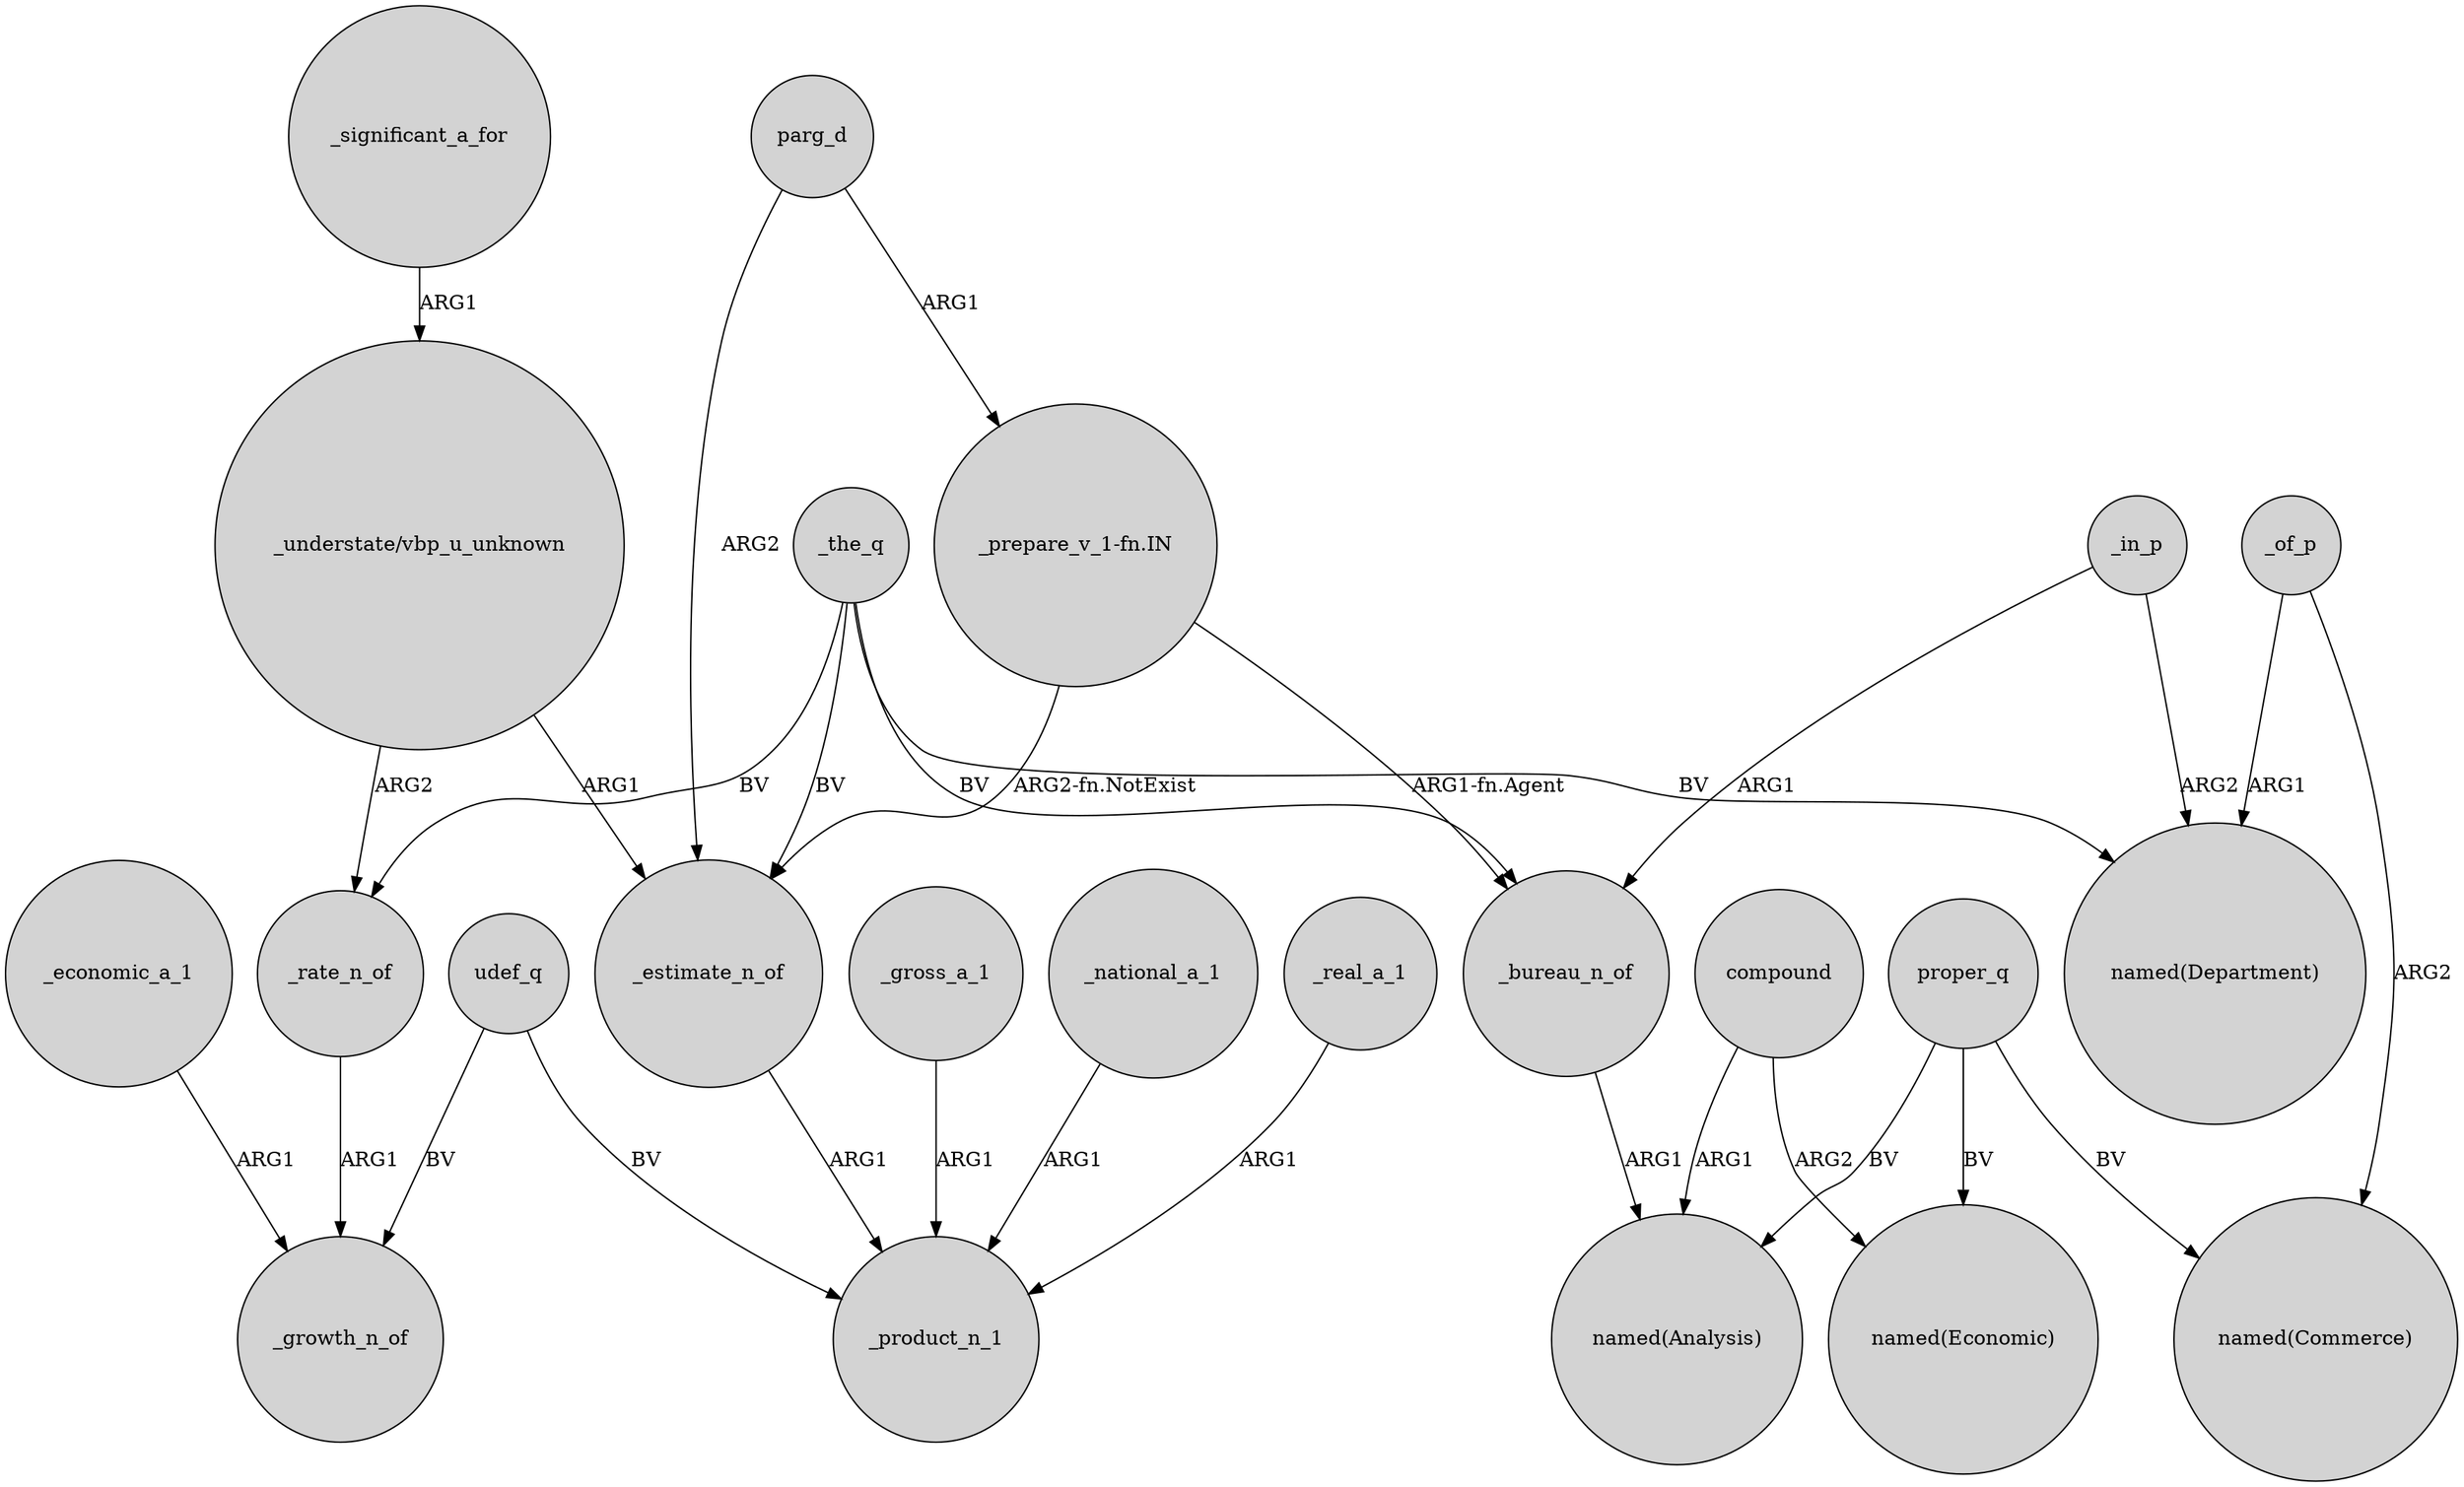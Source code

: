 digraph {
	node [shape=circle style=filled]
	_significant_a_for -> "_understate/vbp_u_unknown" [label=ARG1]
	proper_q -> "named(Analysis)" [label=BV]
	_rate_n_of -> _growth_n_of [label=ARG1]
	_estimate_n_of -> _product_n_1 [label=ARG1]
	proper_q -> "named(Economic)" [label=BV]
	_economic_a_1 -> _growth_n_of [label=ARG1]
	_in_p -> _bureau_n_of [label=ARG1]
	_gross_a_1 -> _product_n_1 [label=ARG1]
	parg_d -> _estimate_n_of [label=ARG2]
	_of_p -> "named(Commerce)" [label=ARG2]
	_in_p -> "named(Department)" [label=ARG2]
	_the_q -> _rate_n_of [label=BV]
	parg_d -> "_prepare_v_1-fn.IN" [label=ARG1]
	_national_a_1 -> _product_n_1 [label=ARG1]
	"_prepare_v_1-fn.IN" -> _bureau_n_of [label="ARG1-fn.Agent"]
	_of_p -> "named(Department)" [label=ARG1]
	_the_q -> "named(Department)" [label=BV]
	_the_q -> _estimate_n_of [label=BV]
	compound -> "named(Analysis)" [label=ARG1]
	proper_q -> "named(Commerce)" [label=BV]
	_bureau_n_of -> "named(Analysis)" [label=ARG1]
	"_prepare_v_1-fn.IN" -> _estimate_n_of [label="ARG2-fn.NotExist"]
	udef_q -> _product_n_1 [label=BV]
	"_understate/vbp_u_unknown" -> _rate_n_of [label=ARG2]
	_real_a_1 -> _product_n_1 [label=ARG1]
	compound -> "named(Economic)" [label=ARG2]
	udef_q -> _growth_n_of [label=BV]
	_the_q -> _bureau_n_of [label=BV]
	"_understate/vbp_u_unknown" -> _estimate_n_of [label=ARG1]
}
